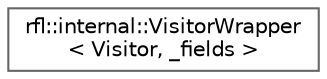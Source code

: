 digraph "类继承关系图"
{
 // LATEX_PDF_SIZE
  bgcolor="transparent";
  edge [fontname=Helvetica,fontsize=10,labelfontname=Helvetica,labelfontsize=10];
  node [fontname=Helvetica,fontsize=10,shape=box,height=0.2,width=0.4];
  rankdir="LR";
  Node0 [id="Node000000",label="rfl::internal::VisitorWrapper\l\< Visitor, _fields \>",height=0.2,width=0.4,color="grey40", fillcolor="white", style="filled",URL="$structrfl_1_1internal_1_1_visitor_wrapper.html",tooltip="Necessary for the VisitTree structure."];
}
